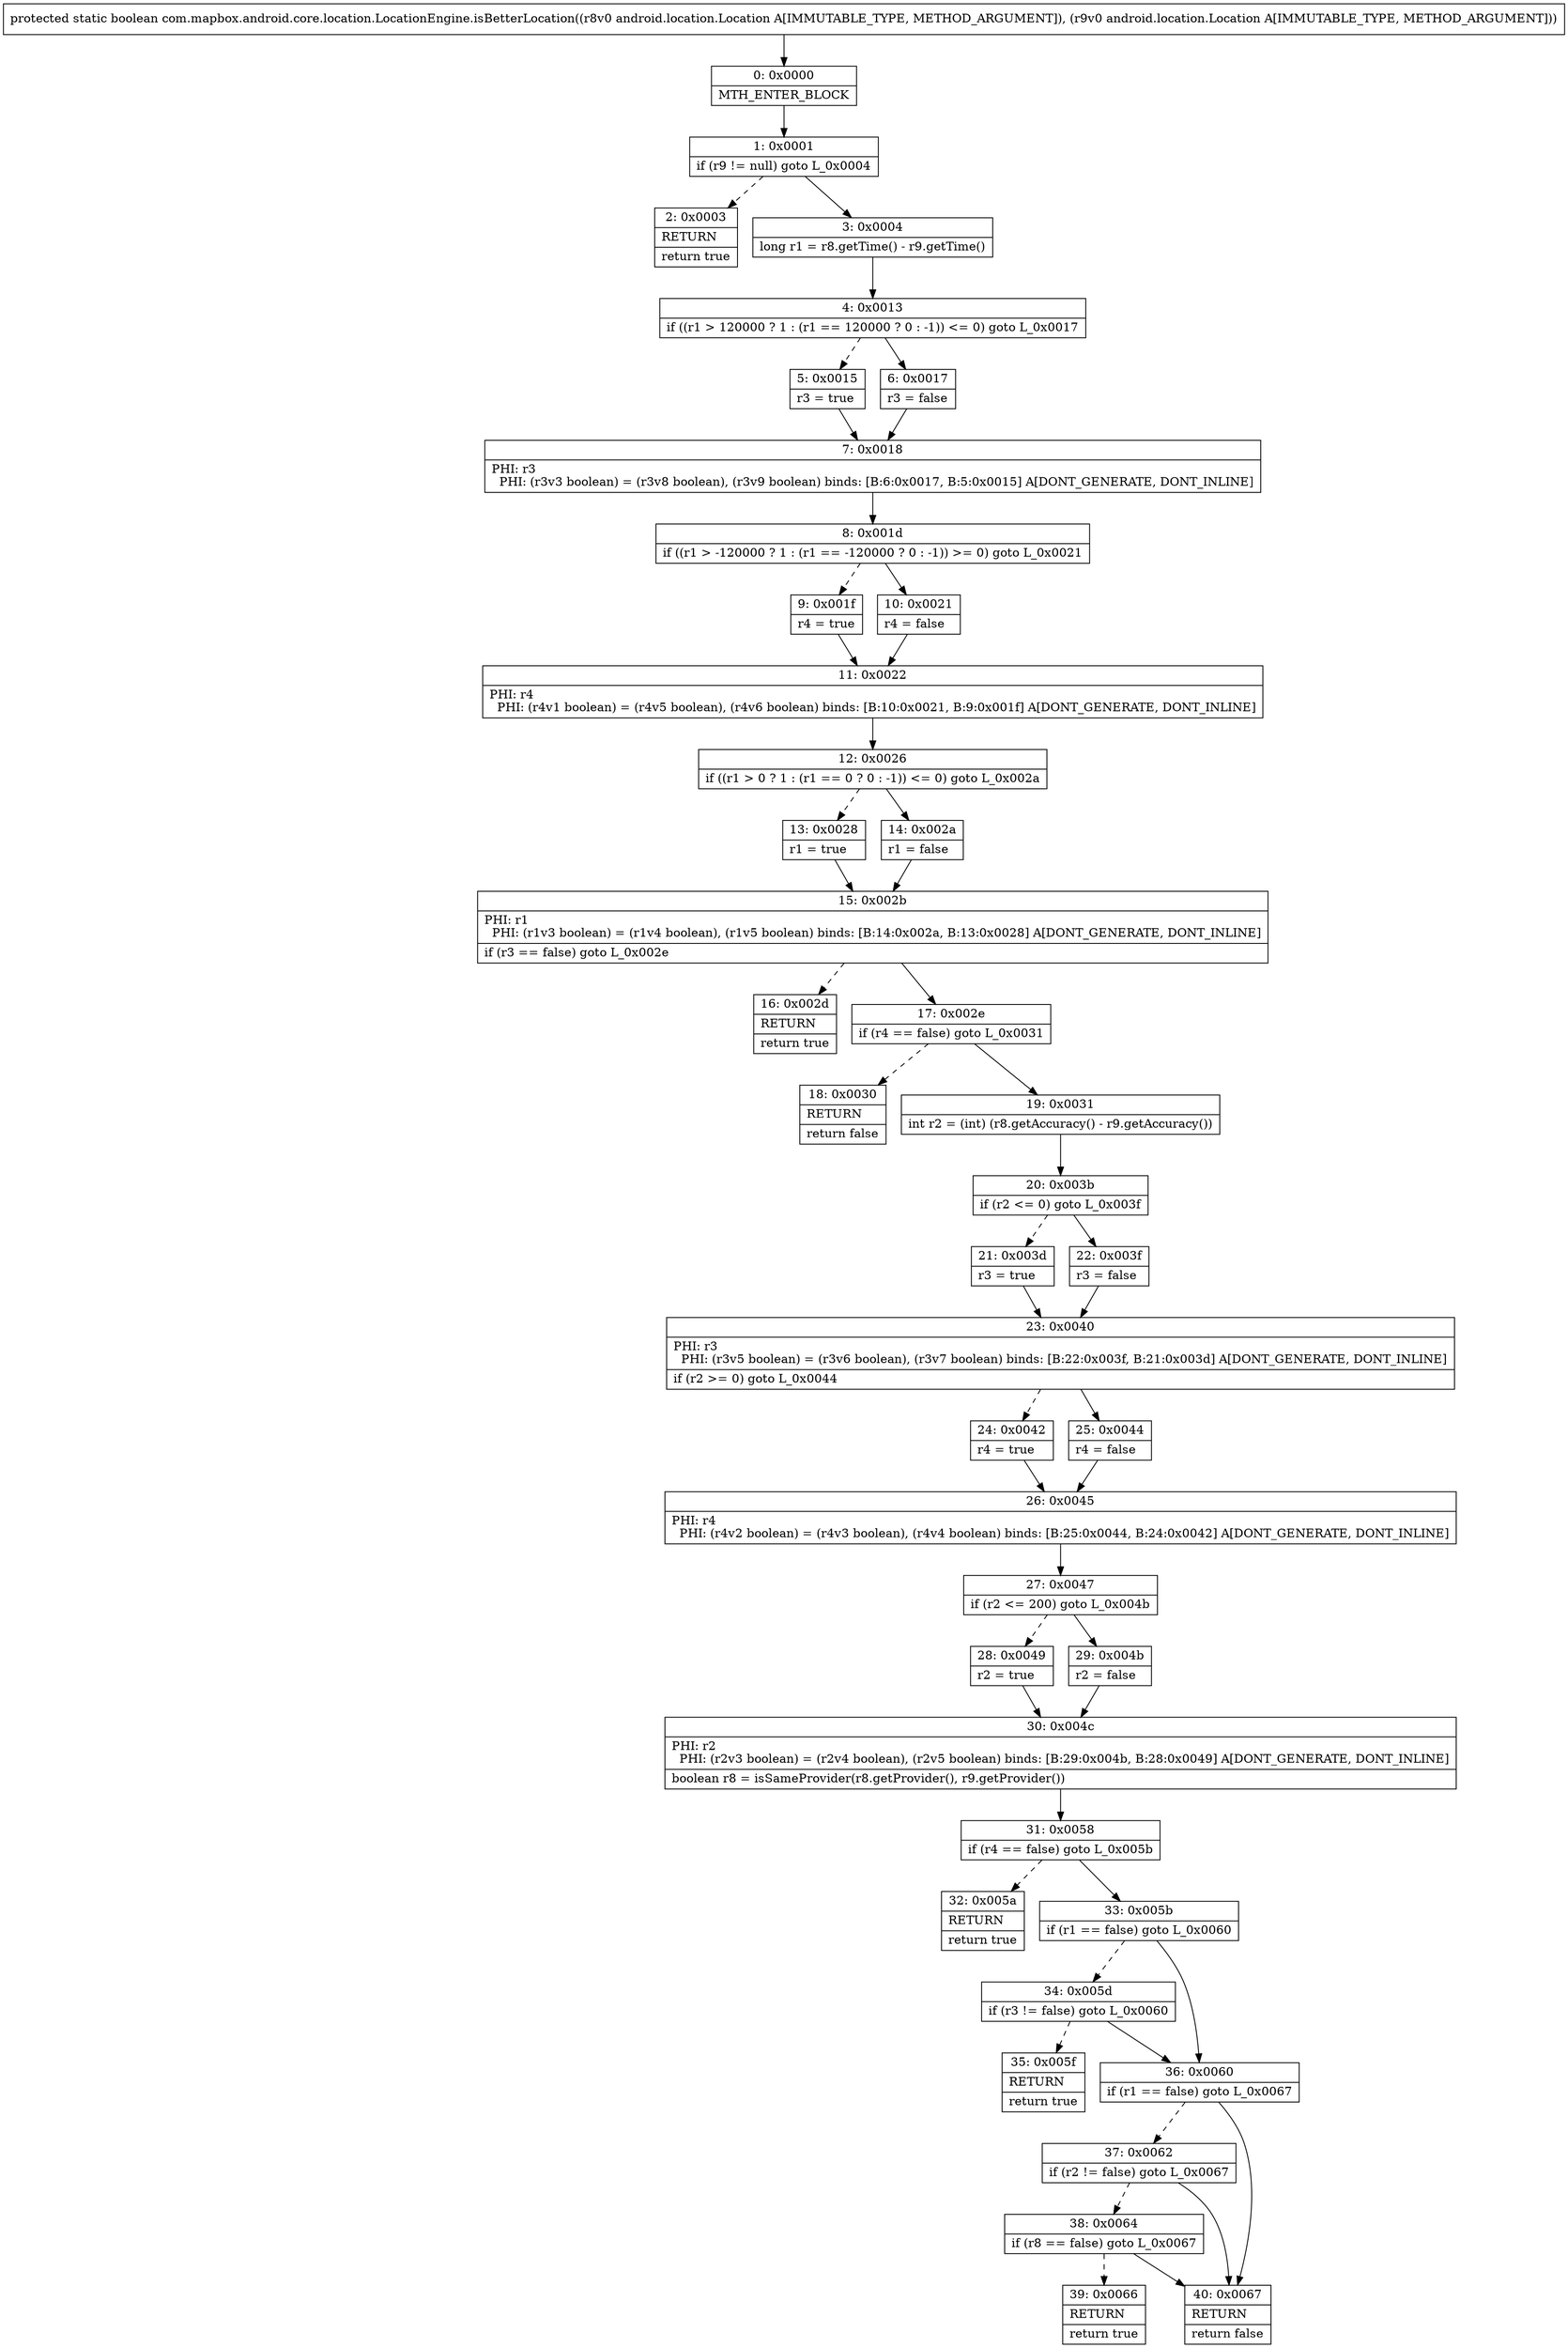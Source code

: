 digraph "CFG forcom.mapbox.android.core.location.LocationEngine.isBetterLocation(Landroid\/location\/Location;Landroid\/location\/Location;)Z" {
Node_0 [shape=record,label="{0\:\ 0x0000|MTH_ENTER_BLOCK\l}"];
Node_1 [shape=record,label="{1\:\ 0x0001|if (r9 != null) goto L_0x0004\l}"];
Node_2 [shape=record,label="{2\:\ 0x0003|RETURN\l|return true\l}"];
Node_3 [shape=record,label="{3\:\ 0x0004|long r1 = r8.getTime() \- r9.getTime()\l}"];
Node_4 [shape=record,label="{4\:\ 0x0013|if ((r1 \> 120000 ? 1 : (r1 == 120000 ? 0 : \-1)) \<= 0) goto L_0x0017\l}"];
Node_5 [shape=record,label="{5\:\ 0x0015|r3 = true\l}"];
Node_6 [shape=record,label="{6\:\ 0x0017|r3 = false\l}"];
Node_7 [shape=record,label="{7\:\ 0x0018|PHI: r3 \l  PHI: (r3v3 boolean) = (r3v8 boolean), (r3v9 boolean) binds: [B:6:0x0017, B:5:0x0015] A[DONT_GENERATE, DONT_INLINE]\l}"];
Node_8 [shape=record,label="{8\:\ 0x001d|if ((r1 \> \-120000 ? 1 : (r1 == \-120000 ? 0 : \-1)) \>= 0) goto L_0x0021\l}"];
Node_9 [shape=record,label="{9\:\ 0x001f|r4 = true\l}"];
Node_10 [shape=record,label="{10\:\ 0x0021|r4 = false\l}"];
Node_11 [shape=record,label="{11\:\ 0x0022|PHI: r4 \l  PHI: (r4v1 boolean) = (r4v5 boolean), (r4v6 boolean) binds: [B:10:0x0021, B:9:0x001f] A[DONT_GENERATE, DONT_INLINE]\l}"];
Node_12 [shape=record,label="{12\:\ 0x0026|if ((r1 \> 0 ? 1 : (r1 == 0 ? 0 : \-1)) \<= 0) goto L_0x002a\l}"];
Node_13 [shape=record,label="{13\:\ 0x0028|r1 = true\l}"];
Node_14 [shape=record,label="{14\:\ 0x002a|r1 = false\l}"];
Node_15 [shape=record,label="{15\:\ 0x002b|PHI: r1 \l  PHI: (r1v3 boolean) = (r1v4 boolean), (r1v5 boolean) binds: [B:14:0x002a, B:13:0x0028] A[DONT_GENERATE, DONT_INLINE]\l|if (r3 == false) goto L_0x002e\l}"];
Node_16 [shape=record,label="{16\:\ 0x002d|RETURN\l|return true\l}"];
Node_17 [shape=record,label="{17\:\ 0x002e|if (r4 == false) goto L_0x0031\l}"];
Node_18 [shape=record,label="{18\:\ 0x0030|RETURN\l|return false\l}"];
Node_19 [shape=record,label="{19\:\ 0x0031|int r2 = (int) (r8.getAccuracy() \- r9.getAccuracy())\l}"];
Node_20 [shape=record,label="{20\:\ 0x003b|if (r2 \<= 0) goto L_0x003f\l}"];
Node_21 [shape=record,label="{21\:\ 0x003d|r3 = true\l}"];
Node_22 [shape=record,label="{22\:\ 0x003f|r3 = false\l}"];
Node_23 [shape=record,label="{23\:\ 0x0040|PHI: r3 \l  PHI: (r3v5 boolean) = (r3v6 boolean), (r3v7 boolean) binds: [B:22:0x003f, B:21:0x003d] A[DONT_GENERATE, DONT_INLINE]\l|if (r2 \>= 0) goto L_0x0044\l}"];
Node_24 [shape=record,label="{24\:\ 0x0042|r4 = true\l}"];
Node_25 [shape=record,label="{25\:\ 0x0044|r4 = false\l}"];
Node_26 [shape=record,label="{26\:\ 0x0045|PHI: r4 \l  PHI: (r4v2 boolean) = (r4v3 boolean), (r4v4 boolean) binds: [B:25:0x0044, B:24:0x0042] A[DONT_GENERATE, DONT_INLINE]\l}"];
Node_27 [shape=record,label="{27\:\ 0x0047|if (r2 \<= 200) goto L_0x004b\l}"];
Node_28 [shape=record,label="{28\:\ 0x0049|r2 = true\l}"];
Node_29 [shape=record,label="{29\:\ 0x004b|r2 = false\l}"];
Node_30 [shape=record,label="{30\:\ 0x004c|PHI: r2 \l  PHI: (r2v3 boolean) = (r2v4 boolean), (r2v5 boolean) binds: [B:29:0x004b, B:28:0x0049] A[DONT_GENERATE, DONT_INLINE]\l|boolean r8 = isSameProvider(r8.getProvider(), r9.getProvider())\l}"];
Node_31 [shape=record,label="{31\:\ 0x0058|if (r4 == false) goto L_0x005b\l}"];
Node_32 [shape=record,label="{32\:\ 0x005a|RETURN\l|return true\l}"];
Node_33 [shape=record,label="{33\:\ 0x005b|if (r1 == false) goto L_0x0060\l}"];
Node_34 [shape=record,label="{34\:\ 0x005d|if (r3 != false) goto L_0x0060\l}"];
Node_35 [shape=record,label="{35\:\ 0x005f|RETURN\l|return true\l}"];
Node_36 [shape=record,label="{36\:\ 0x0060|if (r1 == false) goto L_0x0067\l}"];
Node_37 [shape=record,label="{37\:\ 0x0062|if (r2 != false) goto L_0x0067\l}"];
Node_38 [shape=record,label="{38\:\ 0x0064|if (r8 == false) goto L_0x0067\l}"];
Node_39 [shape=record,label="{39\:\ 0x0066|RETURN\l|return true\l}"];
Node_40 [shape=record,label="{40\:\ 0x0067|RETURN\l|return false\l}"];
MethodNode[shape=record,label="{protected static boolean com.mapbox.android.core.location.LocationEngine.isBetterLocation((r8v0 android.location.Location A[IMMUTABLE_TYPE, METHOD_ARGUMENT]), (r9v0 android.location.Location A[IMMUTABLE_TYPE, METHOD_ARGUMENT])) }"];
MethodNode -> Node_0;
Node_0 -> Node_1;
Node_1 -> Node_2[style=dashed];
Node_1 -> Node_3;
Node_3 -> Node_4;
Node_4 -> Node_5[style=dashed];
Node_4 -> Node_6;
Node_5 -> Node_7;
Node_6 -> Node_7;
Node_7 -> Node_8;
Node_8 -> Node_9[style=dashed];
Node_8 -> Node_10;
Node_9 -> Node_11;
Node_10 -> Node_11;
Node_11 -> Node_12;
Node_12 -> Node_13[style=dashed];
Node_12 -> Node_14;
Node_13 -> Node_15;
Node_14 -> Node_15;
Node_15 -> Node_16[style=dashed];
Node_15 -> Node_17;
Node_17 -> Node_18[style=dashed];
Node_17 -> Node_19;
Node_19 -> Node_20;
Node_20 -> Node_21[style=dashed];
Node_20 -> Node_22;
Node_21 -> Node_23;
Node_22 -> Node_23;
Node_23 -> Node_24[style=dashed];
Node_23 -> Node_25;
Node_24 -> Node_26;
Node_25 -> Node_26;
Node_26 -> Node_27;
Node_27 -> Node_28[style=dashed];
Node_27 -> Node_29;
Node_28 -> Node_30;
Node_29 -> Node_30;
Node_30 -> Node_31;
Node_31 -> Node_32[style=dashed];
Node_31 -> Node_33;
Node_33 -> Node_34[style=dashed];
Node_33 -> Node_36;
Node_34 -> Node_35[style=dashed];
Node_34 -> Node_36;
Node_36 -> Node_37[style=dashed];
Node_36 -> Node_40;
Node_37 -> Node_38[style=dashed];
Node_37 -> Node_40;
Node_38 -> Node_39[style=dashed];
Node_38 -> Node_40;
}

